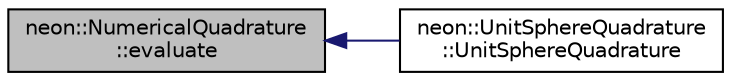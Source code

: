 digraph "neon::NumericalQuadrature::evaluate"
{
 // INTERACTIVE_SVG=YES
  edge [fontname="Helvetica",fontsize="10",labelfontname="Helvetica",labelfontsize="10"];
  node [fontname="Helvetica",fontsize="10",shape=record];
  rankdir="LR";
  Node4 [label="neon::NumericalQuadrature\l::evaluate",height=0.2,width=0.4,color="black", fillcolor="grey75", style="filled", fontcolor="black"];
  Node4 -> Node5 [dir="back",color="midnightblue",fontsize="10",style="solid",fontname="Helvetica"];
  Node5 [label="neon::UnitSphereQuadrature\l::UnitSphereQuadrature",height=0.2,width=0.4,color="black", fillcolor="white", style="filled",URL="$classneon_1_1UnitSphereQuadrature.html#ad5eaed54ea17bb3a979930fab994c314"];
}
